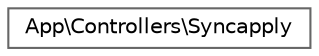digraph "Graphical Class Hierarchy"
{
 // LATEX_PDF_SIZE
  bgcolor="transparent";
  edge [fontname=Helvetica,fontsize=10,labelfontname=Helvetica,labelfontsize=10];
  node [fontname=Helvetica,fontsize=10,shape=box,height=0.2,width=0.4];
  rankdir="LR";
  Node0 [id="Node000000",label="App\\Controllers\\Syncapply",height=0.2,width=0.4,color="grey40", fillcolor="white", style="filled",URL="$classApp_1_1Controllers_1_1Syncapply.html",tooltip=" "];
}
